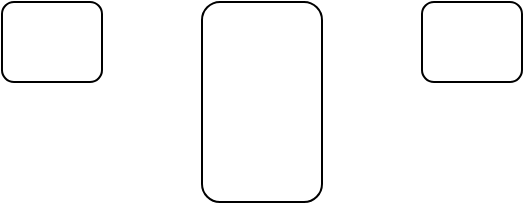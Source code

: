 <mxfile version="24.8.4">
  <diagram name="第 1 页" id="S4Xy3tgr40OadNr77AqV">
    <mxGraphModel dx="1026" dy="604" grid="1" gridSize="10" guides="1" tooltips="1" connect="1" arrows="1" fold="1" page="1" pageScale="1" pageWidth="1654" pageHeight="2336" math="0" shadow="0">
      <root>
        <mxCell id="0" />
        <mxCell id="1" parent="0" />
        <mxCell id="23j-Q-1j1XiANC5UYKGw-1" value="" style="rounded=1;whiteSpace=wrap;html=1;" vertex="1" parent="1">
          <mxGeometry x="360" y="140" width="60" height="100" as="geometry" />
        </mxCell>
        <mxCell id="23j-Q-1j1XiANC5UYKGw-2" value="" style="rounded=1;whiteSpace=wrap;html=1;" vertex="1" parent="1">
          <mxGeometry x="260" y="140" width="50" height="40" as="geometry" />
        </mxCell>
        <mxCell id="23j-Q-1j1XiANC5UYKGw-3" value="" style="rounded=1;whiteSpace=wrap;html=1;" vertex="1" parent="1">
          <mxGeometry x="470" y="140" width="50" height="40" as="geometry" />
        </mxCell>
      </root>
    </mxGraphModel>
  </diagram>
</mxfile>
